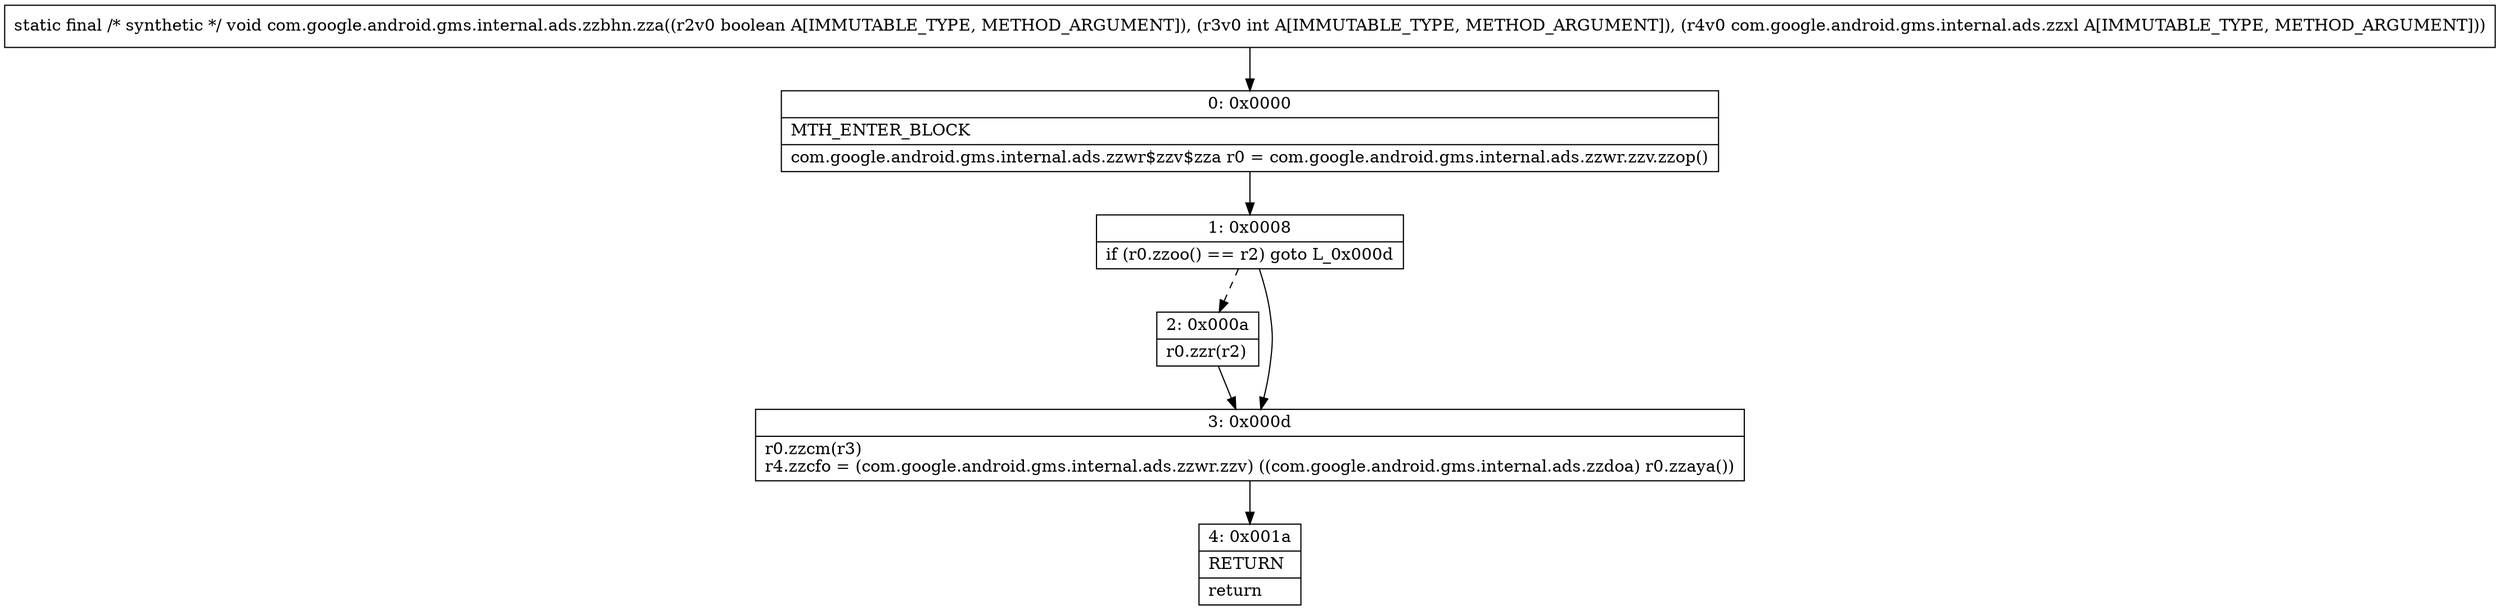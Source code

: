 digraph "CFG forcom.google.android.gms.internal.ads.zzbhn.zza(ZILcom\/google\/android\/gms\/internal\/ads\/zzxl;)V" {
Node_0 [shape=record,label="{0\:\ 0x0000|MTH_ENTER_BLOCK\l|com.google.android.gms.internal.ads.zzwr$zzv$zza r0 = com.google.android.gms.internal.ads.zzwr.zzv.zzop()\l}"];
Node_1 [shape=record,label="{1\:\ 0x0008|if (r0.zzoo() == r2) goto L_0x000d\l}"];
Node_2 [shape=record,label="{2\:\ 0x000a|r0.zzr(r2)\l}"];
Node_3 [shape=record,label="{3\:\ 0x000d|r0.zzcm(r3)\lr4.zzcfo = (com.google.android.gms.internal.ads.zzwr.zzv) ((com.google.android.gms.internal.ads.zzdoa) r0.zzaya())\l}"];
Node_4 [shape=record,label="{4\:\ 0x001a|RETURN\l|return\l}"];
MethodNode[shape=record,label="{static final \/* synthetic *\/ void com.google.android.gms.internal.ads.zzbhn.zza((r2v0 boolean A[IMMUTABLE_TYPE, METHOD_ARGUMENT]), (r3v0 int A[IMMUTABLE_TYPE, METHOD_ARGUMENT]), (r4v0 com.google.android.gms.internal.ads.zzxl A[IMMUTABLE_TYPE, METHOD_ARGUMENT])) }"];
MethodNode -> Node_0;
Node_0 -> Node_1;
Node_1 -> Node_2[style=dashed];
Node_1 -> Node_3;
Node_2 -> Node_3;
Node_3 -> Node_4;
}

